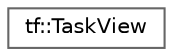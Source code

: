 digraph "类继承关系图"
{
 // LATEX_PDF_SIZE
  bgcolor="transparent";
  edge [fontname=Helvetica,fontsize=10,labelfontname=Helvetica,labelfontsize=10];
  node [fontname=Helvetica,fontsize=10,shape=box,height=0.2,width=0.4];
  rankdir="LR";
  Node0 [id="Node000000",label="tf::TaskView",height=0.2,width=0.4,color="grey40", fillcolor="white", style="filled",URL="$classtf_1_1_task_view.html",tooltip="class to access task information from the observer interface"];
}
